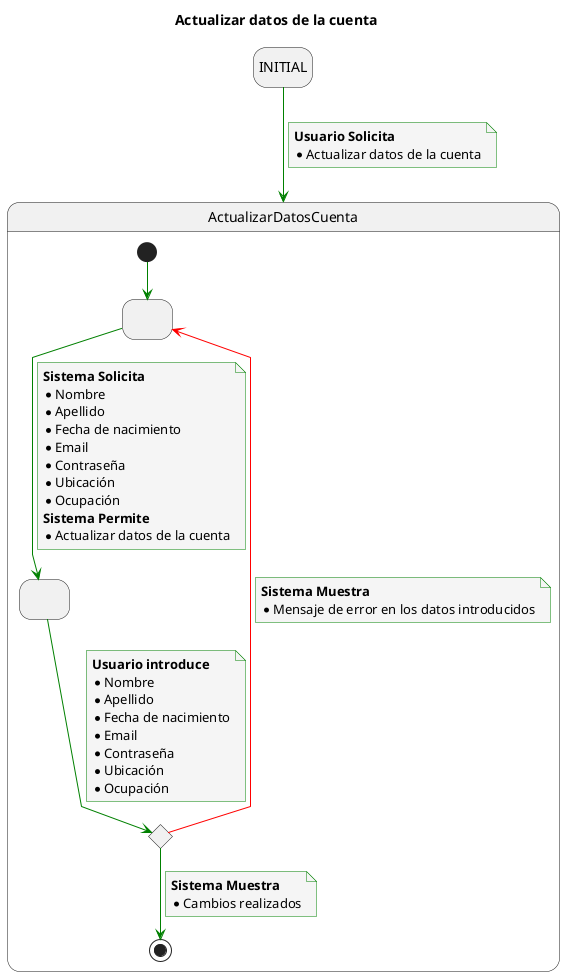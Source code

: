 @startuml

title Actualizar datos de la cuenta

skinparam {
    NoteBackgroundColor #whiteSmoke
    ArrowColor #green
    NoteBorderColor #green
    linetype polyline
}

hide empty description

state startState as "INITIAL"

startState --> ActualizarDatosCuenta
note on link
    <b>Usuario Solicita</b>
    * Actualizar datos de la cuenta
end note

state ActualizarDatosCuenta {
state 2 as " "
state 3 as " "
state 4 <<choice>>

[*] -down-> 2

2 -down-> 3
note on link
<b>Sistema Solicita</b>
* Nombre
* Apellido
* Fecha de nacimiento
* Email
* Contraseña
* Ubicación
* Ocupación
<b>Sistema Permite</b>
* Actualizar datos de la cuenta
end note

3 -down-> 4
note on link
<b>Usuario introduce</b>
* Nombre
* Apellido
* Fecha de nacimiento
* Email
* Contraseña
* Ubicación
* Ocupación
end note

4 -down-> [*]
note on link
<b>Sistema Muestra</b>
* Cambios realizados
end note

4 -[#red]-> 2
note on link
<b>Sistema Muestra</b>
* Mensaje de error en los datos introducidos
end note

}

@enduml